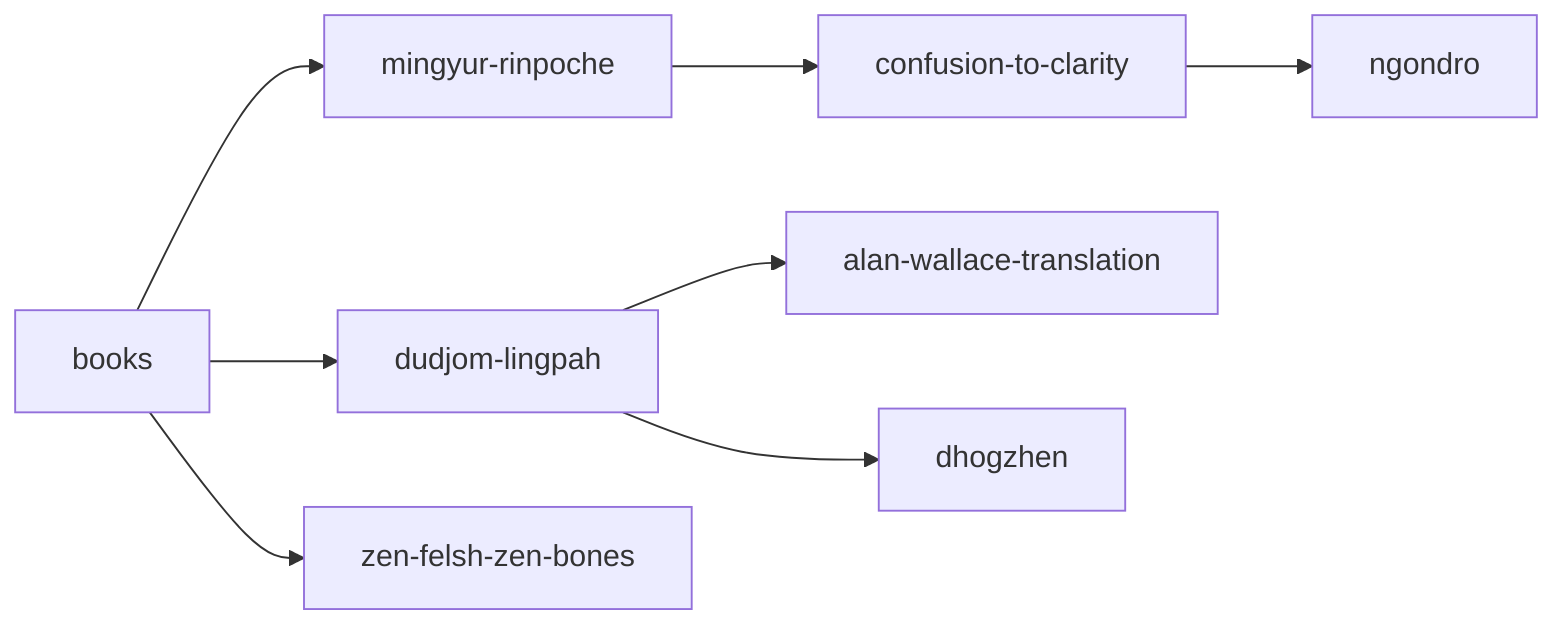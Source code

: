 graph LR

    books-->mingyur-rinpoche
    books-->dudjom-lingpah
    books-->zen-felsh-zen-bones
    mingyur-rinpoche-->confusion-to-clarity
    confusion-to-clarity-->ngondro
    dudjom-lingpah-->alan-wallace-translation
    dudjom-lingpah-->dhogzhen